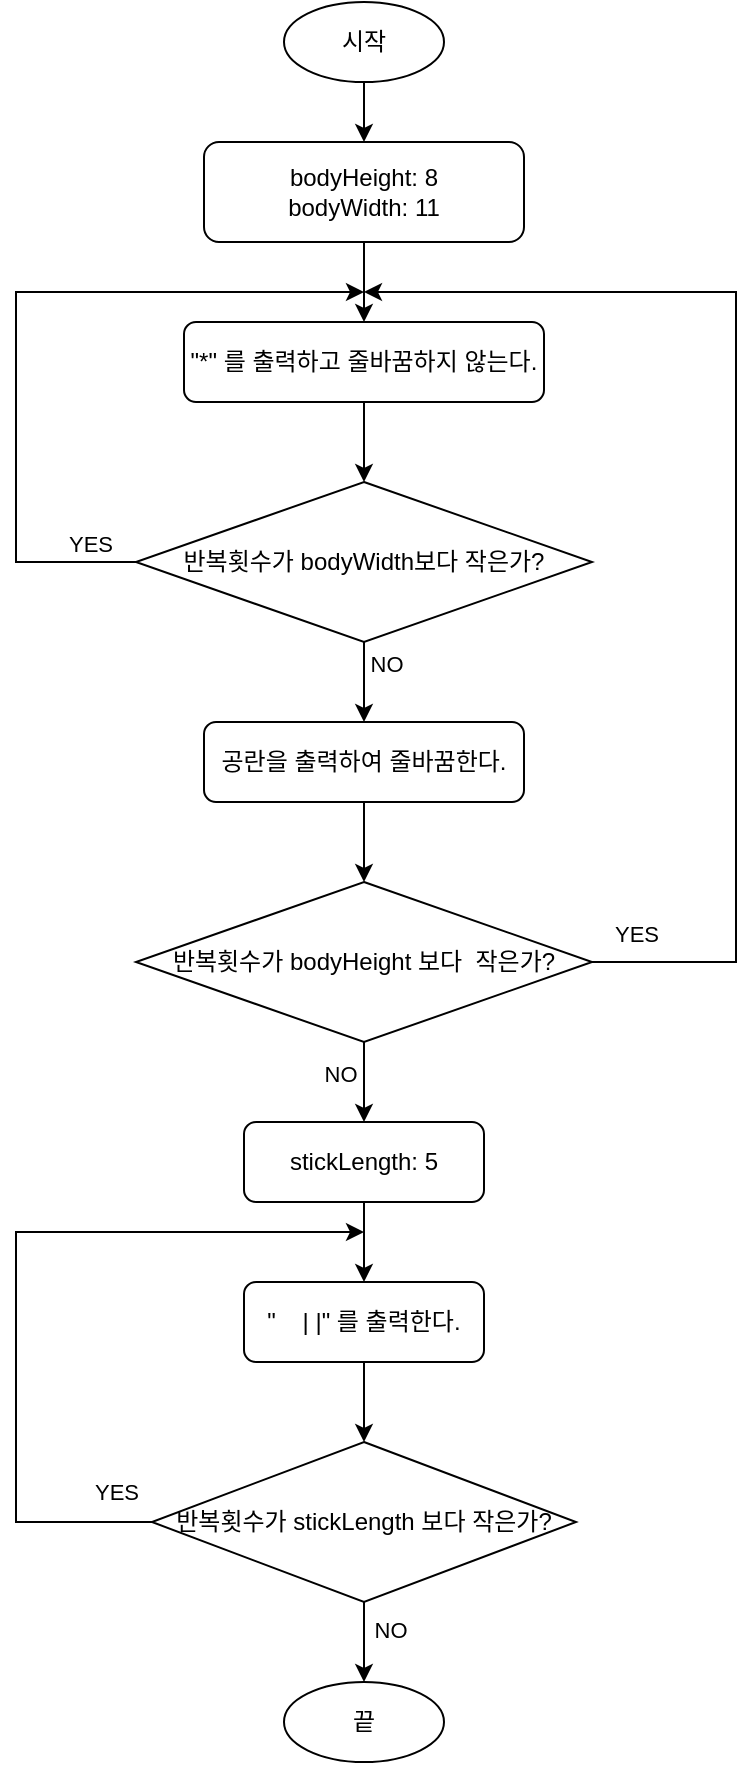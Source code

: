 <mxfile version="23.0.2" type="device">
  <diagram name="페이지-1" id="zFkJC5Qa6Bh-JvptT98a">
    <mxGraphModel dx="588" dy="667" grid="1" gridSize="10" guides="1" tooltips="1" connect="1" arrows="1" fold="1" page="1" pageScale="1" pageWidth="827" pageHeight="1169" math="0" shadow="0">
      <root>
        <mxCell id="0" />
        <mxCell id="1" parent="0" />
        <mxCell id="-_WFLzz-oqciMhcH_eLP-35" style="edgeStyle=orthogonalEdgeStyle;rounded=0;orthogonalLoop=1;jettySize=auto;html=1;entryX=0.5;entryY=0;entryDx=0;entryDy=0;" parent="1" source="-_WFLzz-oqciMhcH_eLP-1" target="-_WFLzz-oqciMhcH_eLP-2" edge="1">
          <mxGeometry relative="1" as="geometry" />
        </mxCell>
        <mxCell id="-_WFLzz-oqciMhcH_eLP-1" value="시작" style="ellipse;whiteSpace=wrap;html=1;" parent="1" vertex="1">
          <mxGeometry x="374" y="145" width="80" height="40" as="geometry" />
        </mxCell>
        <mxCell id="-_WFLzz-oqciMhcH_eLP-36" style="edgeStyle=orthogonalEdgeStyle;rounded=0;orthogonalLoop=1;jettySize=auto;html=1;entryX=0.5;entryY=0;entryDx=0;entryDy=0;" parent="1" source="-_WFLzz-oqciMhcH_eLP-2" target="-_WFLzz-oqciMhcH_eLP-5" edge="1">
          <mxGeometry relative="1" as="geometry" />
        </mxCell>
        <mxCell id="-_WFLzz-oqciMhcH_eLP-2" value="bodyHeight: 8&lt;br&gt;bodyWidth: 11" style="rounded=1;whiteSpace=wrap;html=1;" parent="1" vertex="1">
          <mxGeometry x="334" y="215" width="160" height="50" as="geometry" />
        </mxCell>
        <mxCell id="-_WFLzz-oqciMhcH_eLP-9" style="edgeStyle=orthogonalEdgeStyle;rounded=0;orthogonalLoop=1;jettySize=auto;html=1;entryX=0.5;entryY=0;entryDx=0;entryDy=0;" parent="1" source="-_WFLzz-oqciMhcH_eLP-5" target="-_WFLzz-oqciMhcH_eLP-7" edge="1">
          <mxGeometry relative="1" as="geometry" />
        </mxCell>
        <mxCell id="-_WFLzz-oqciMhcH_eLP-5" value="&quot;*&quot; 를 출력하고 줄바꿈하지 않는다." style="rounded=1;whiteSpace=wrap;html=1;" parent="1" vertex="1">
          <mxGeometry x="324" y="305" width="180" height="40" as="geometry" />
        </mxCell>
        <mxCell id="-_WFLzz-oqciMhcH_eLP-23" style="edgeStyle=orthogonalEdgeStyle;rounded=0;orthogonalLoop=1;jettySize=auto;html=1;entryX=0.5;entryY=0;entryDx=0;entryDy=0;" parent="1" source="-_WFLzz-oqciMhcH_eLP-7" edge="1">
          <mxGeometry relative="1" as="geometry">
            <mxPoint x="414" y="505.0" as="targetPoint" />
          </mxGeometry>
        </mxCell>
        <mxCell id="-_WFLzz-oqciMhcH_eLP-24" value="NO" style="edgeLabel;html=1;align=center;verticalAlign=middle;resizable=0;points=[];" parent="-_WFLzz-oqciMhcH_eLP-23" vertex="1" connectable="0">
          <mxGeometry x="0.237" relative="1" as="geometry">
            <mxPoint x="10" y="-14" as="offset" />
          </mxGeometry>
        </mxCell>
        <mxCell id="-_WFLzz-oqciMhcH_eLP-37" style="edgeStyle=orthogonalEdgeStyle;rounded=0;orthogonalLoop=1;jettySize=auto;html=1;" parent="1" source="-_WFLzz-oqciMhcH_eLP-7" edge="1">
          <mxGeometry relative="1" as="geometry">
            <mxPoint x="414" y="290" as="targetPoint" />
            <Array as="points">
              <mxPoint x="240" y="425" />
              <mxPoint x="240" y="290" />
              <mxPoint x="414" y="290" />
            </Array>
          </mxGeometry>
        </mxCell>
        <mxCell id="-_WFLzz-oqciMhcH_eLP-38" value="YES" style="edgeLabel;html=1;align=center;verticalAlign=middle;resizable=0;points=[];" parent="-_WFLzz-oqciMhcH_eLP-37" vertex="1" connectable="0">
          <mxGeometry x="-0.163" y="-2" relative="1" as="geometry">
            <mxPoint x="35" y="85" as="offset" />
          </mxGeometry>
        </mxCell>
        <mxCell id="-_WFLzz-oqciMhcH_eLP-7" value="반복횟수가 bodyWidth보다 작은가?" style="rhombus;whiteSpace=wrap;html=1;" parent="1" vertex="1">
          <mxGeometry x="300" y="385" width="228" height="80" as="geometry" />
        </mxCell>
        <mxCell id="-_WFLzz-oqciMhcH_eLP-10" style="edgeStyle=orthogonalEdgeStyle;rounded=0;orthogonalLoop=1;jettySize=auto;html=1;exitX=0.5;exitY=1;exitDx=0;exitDy=0;" parent="1" source="-_WFLzz-oqciMhcH_eLP-5" target="-_WFLzz-oqciMhcH_eLP-5" edge="1">
          <mxGeometry relative="1" as="geometry" />
        </mxCell>
        <mxCell id="-_WFLzz-oqciMhcH_eLP-49" style="edgeStyle=orthogonalEdgeStyle;rounded=0;orthogonalLoop=1;jettySize=auto;html=1;entryX=0.5;entryY=0;entryDx=0;entryDy=0;" parent="1" source="-_WFLzz-oqciMhcH_eLP-40" target="-_WFLzz-oqciMhcH_eLP-46" edge="1">
          <mxGeometry relative="1" as="geometry" />
        </mxCell>
        <mxCell id="-_WFLzz-oqciMhcH_eLP-40" value="공란을 출력하여 줄바꿈한다." style="rounded=1;whiteSpace=wrap;html=1;" parent="1" vertex="1">
          <mxGeometry x="334" y="505" width="160" height="40" as="geometry" />
        </mxCell>
        <mxCell id="-_WFLzz-oqciMhcH_eLP-53" value="" style="edgeStyle=orthogonalEdgeStyle;rounded=0;orthogonalLoop=1;jettySize=auto;html=1;" parent="1" source="-_WFLzz-oqciMhcH_eLP-46" edge="1">
          <mxGeometry relative="1" as="geometry">
            <mxPoint x="414" y="705.0" as="targetPoint" />
          </mxGeometry>
        </mxCell>
        <mxCell id="-_WFLzz-oqciMhcH_eLP-54" value="NO" style="edgeLabel;html=1;align=center;verticalAlign=middle;resizable=0;points=[];" parent="-_WFLzz-oqciMhcH_eLP-53" vertex="1" connectable="0">
          <mxGeometry x="-0.533" y="2" relative="1" as="geometry">
            <mxPoint x="-14" y="6" as="offset" />
          </mxGeometry>
        </mxCell>
        <mxCell id="-_WFLzz-oqciMhcH_eLP-46" value="반복횟수가 bodyHeight 보다&amp;nbsp; 작은가?" style="rhombus;whiteSpace=wrap;html=1;" parent="1" vertex="1">
          <mxGeometry x="300" y="585" width="228" height="80" as="geometry" />
        </mxCell>
        <mxCell id="-_WFLzz-oqciMhcH_eLP-57" value="" style="edgeStyle=orthogonalEdgeStyle;rounded=0;orthogonalLoop=1;jettySize=auto;html=1;" parent="1" source="-_WFLzz-oqciMhcH_eLP-55" target="-_WFLzz-oqciMhcH_eLP-56" edge="1">
          <mxGeometry relative="1" as="geometry" />
        </mxCell>
        <mxCell id="-_WFLzz-oqciMhcH_eLP-55" value="stickLength: 5" style="rounded=1;whiteSpace=wrap;html=1;" parent="1" vertex="1">
          <mxGeometry x="354" y="705" width="120" height="40" as="geometry" />
        </mxCell>
        <mxCell id="-_WFLzz-oqciMhcH_eLP-59" value="" style="edgeStyle=orthogonalEdgeStyle;rounded=0;orthogonalLoop=1;jettySize=auto;html=1;" parent="1" source="-_WFLzz-oqciMhcH_eLP-56" target="-_WFLzz-oqciMhcH_eLP-58" edge="1">
          <mxGeometry relative="1" as="geometry" />
        </mxCell>
        <mxCell id="-_WFLzz-oqciMhcH_eLP-56" value="&quot;&amp;nbsp; &amp;nbsp; | |&quot; 를 출력한다." style="rounded=1;whiteSpace=wrap;html=1;" parent="1" vertex="1">
          <mxGeometry x="354" y="785" width="120" height="40" as="geometry" />
        </mxCell>
        <mxCell id="-_WFLzz-oqciMhcH_eLP-62" value="" style="edgeStyle=orthogonalEdgeStyle;rounded=0;orthogonalLoop=1;jettySize=auto;html=1;" parent="1" source="-_WFLzz-oqciMhcH_eLP-58" target="-_WFLzz-oqciMhcH_eLP-61" edge="1">
          <mxGeometry relative="1" as="geometry" />
        </mxCell>
        <mxCell id="-_WFLzz-oqciMhcH_eLP-63" value="NO" style="edgeLabel;html=1;align=center;verticalAlign=middle;resizable=0;points=[];" parent="-_WFLzz-oqciMhcH_eLP-62" vertex="1" connectable="0">
          <mxGeometry x="-0.006" y="1" relative="1" as="geometry">
            <mxPoint x="12" y="-6" as="offset" />
          </mxGeometry>
        </mxCell>
        <mxCell id="-_WFLzz-oqciMhcH_eLP-65" value="" style="edgeStyle=orthogonalEdgeStyle;rounded=0;orthogonalLoop=1;jettySize=auto;html=1;" parent="1" source="-_WFLzz-oqciMhcH_eLP-58" edge="1">
          <mxGeometry relative="1" as="geometry">
            <mxPoint x="414" y="760" as="targetPoint" />
            <Array as="points">
              <mxPoint x="240" y="905" />
              <mxPoint x="240" y="760" />
            </Array>
          </mxGeometry>
        </mxCell>
        <mxCell id="-_WFLzz-oqciMhcH_eLP-66" value="YES" style="edgeLabel;html=1;align=center;verticalAlign=middle;resizable=0;points=[];" parent="-_WFLzz-oqciMhcH_eLP-65" vertex="1" connectable="0">
          <mxGeometry x="-0.156" relative="1" as="geometry">
            <mxPoint x="50" y="80" as="offset" />
          </mxGeometry>
        </mxCell>
        <mxCell id="-_WFLzz-oqciMhcH_eLP-58" value="반복횟수가 stickLength 보다 작은가?" style="rhombus;whiteSpace=wrap;html=1;" parent="1" vertex="1">
          <mxGeometry x="308" y="865" width="212" height="80" as="geometry" />
        </mxCell>
        <mxCell id="-_WFLzz-oqciMhcH_eLP-61" value="끝" style="ellipse;whiteSpace=wrap;html=1;" parent="1" vertex="1">
          <mxGeometry x="374" y="985" width="80" height="40" as="geometry" />
        </mxCell>
        <mxCell id="uMmhN-bAWyLY8P_wpqt8-5" value="" style="endArrow=classic;html=1;rounded=0;exitX=1;exitY=0.5;exitDx=0;exitDy=0;" edge="1" parent="1" source="-_WFLzz-oqciMhcH_eLP-46">
          <mxGeometry width="50" height="50" relative="1" as="geometry">
            <mxPoint x="380" y="570" as="sourcePoint" />
            <mxPoint x="414" y="290" as="targetPoint" />
            <Array as="points">
              <mxPoint x="600" y="625" />
              <mxPoint x="600" y="290" />
            </Array>
          </mxGeometry>
        </mxCell>
        <mxCell id="uMmhN-bAWyLY8P_wpqt8-6" value="YES" style="edgeLabel;html=1;align=center;verticalAlign=middle;resizable=0;points=[];" vertex="1" connectable="0" parent="uMmhN-bAWyLY8P_wpqt8-5">
          <mxGeometry x="-0.124" relative="1" as="geometry">
            <mxPoint x="-50" y="173" as="offset" />
          </mxGeometry>
        </mxCell>
      </root>
    </mxGraphModel>
  </diagram>
</mxfile>
